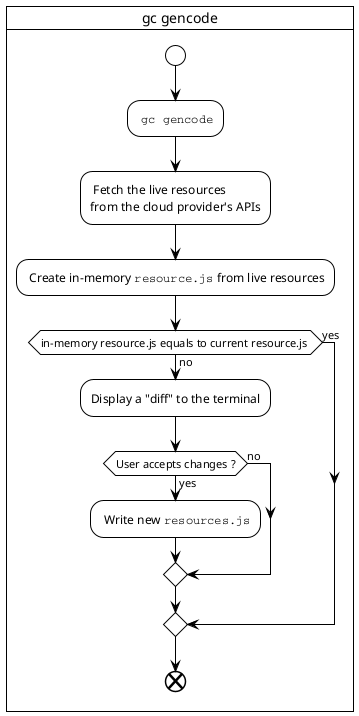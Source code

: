 @startuml gc-gencode
!theme plain
skinparam svgLinkTarget _blank

card "gc gencode"{
start 

: ""gc gencode"";
: Fetch the live resources
from the cloud provider's APIs;
: Create in-memory ""resource.js"" from live resources;
if (in-memory resource.js equals to current resource.js ) then (yes)
else (no)
  :Display a "diff" to the terminal;
  if (User accepts changes ?) then (yes)
  : Write new ""resources.js"";
else (no)
endif
endif

end
}
@enduml